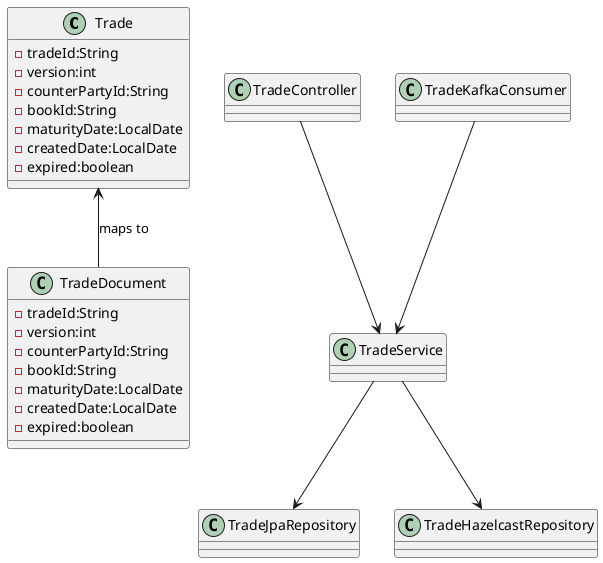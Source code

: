 @startuml
class Trade {
  -tradeId:String
  -version:int
  -counterPartyId:String
  -bookId:String
  -maturityDate:LocalDate
  -createdDate:LocalDate
  -expired:boolean
}

class TradeDocument {
  -tradeId:String
  -version:int
  -counterPartyId:String
  -bookId:String
  -maturityDate:LocalDate
  -createdDate:LocalDate
  -expired:boolean
}

class TradeService
class TradeJpaRepository
class TradeHazelcastRepository
class TradeController
class TradeKafkaConsumer

TradeService --> TradeJpaRepository
TradeService --> TradeHazelcastRepository
TradeController --> TradeService
TradeKafkaConsumer --> TradeService
Trade <-- TradeDocument : maps to
@enduml
